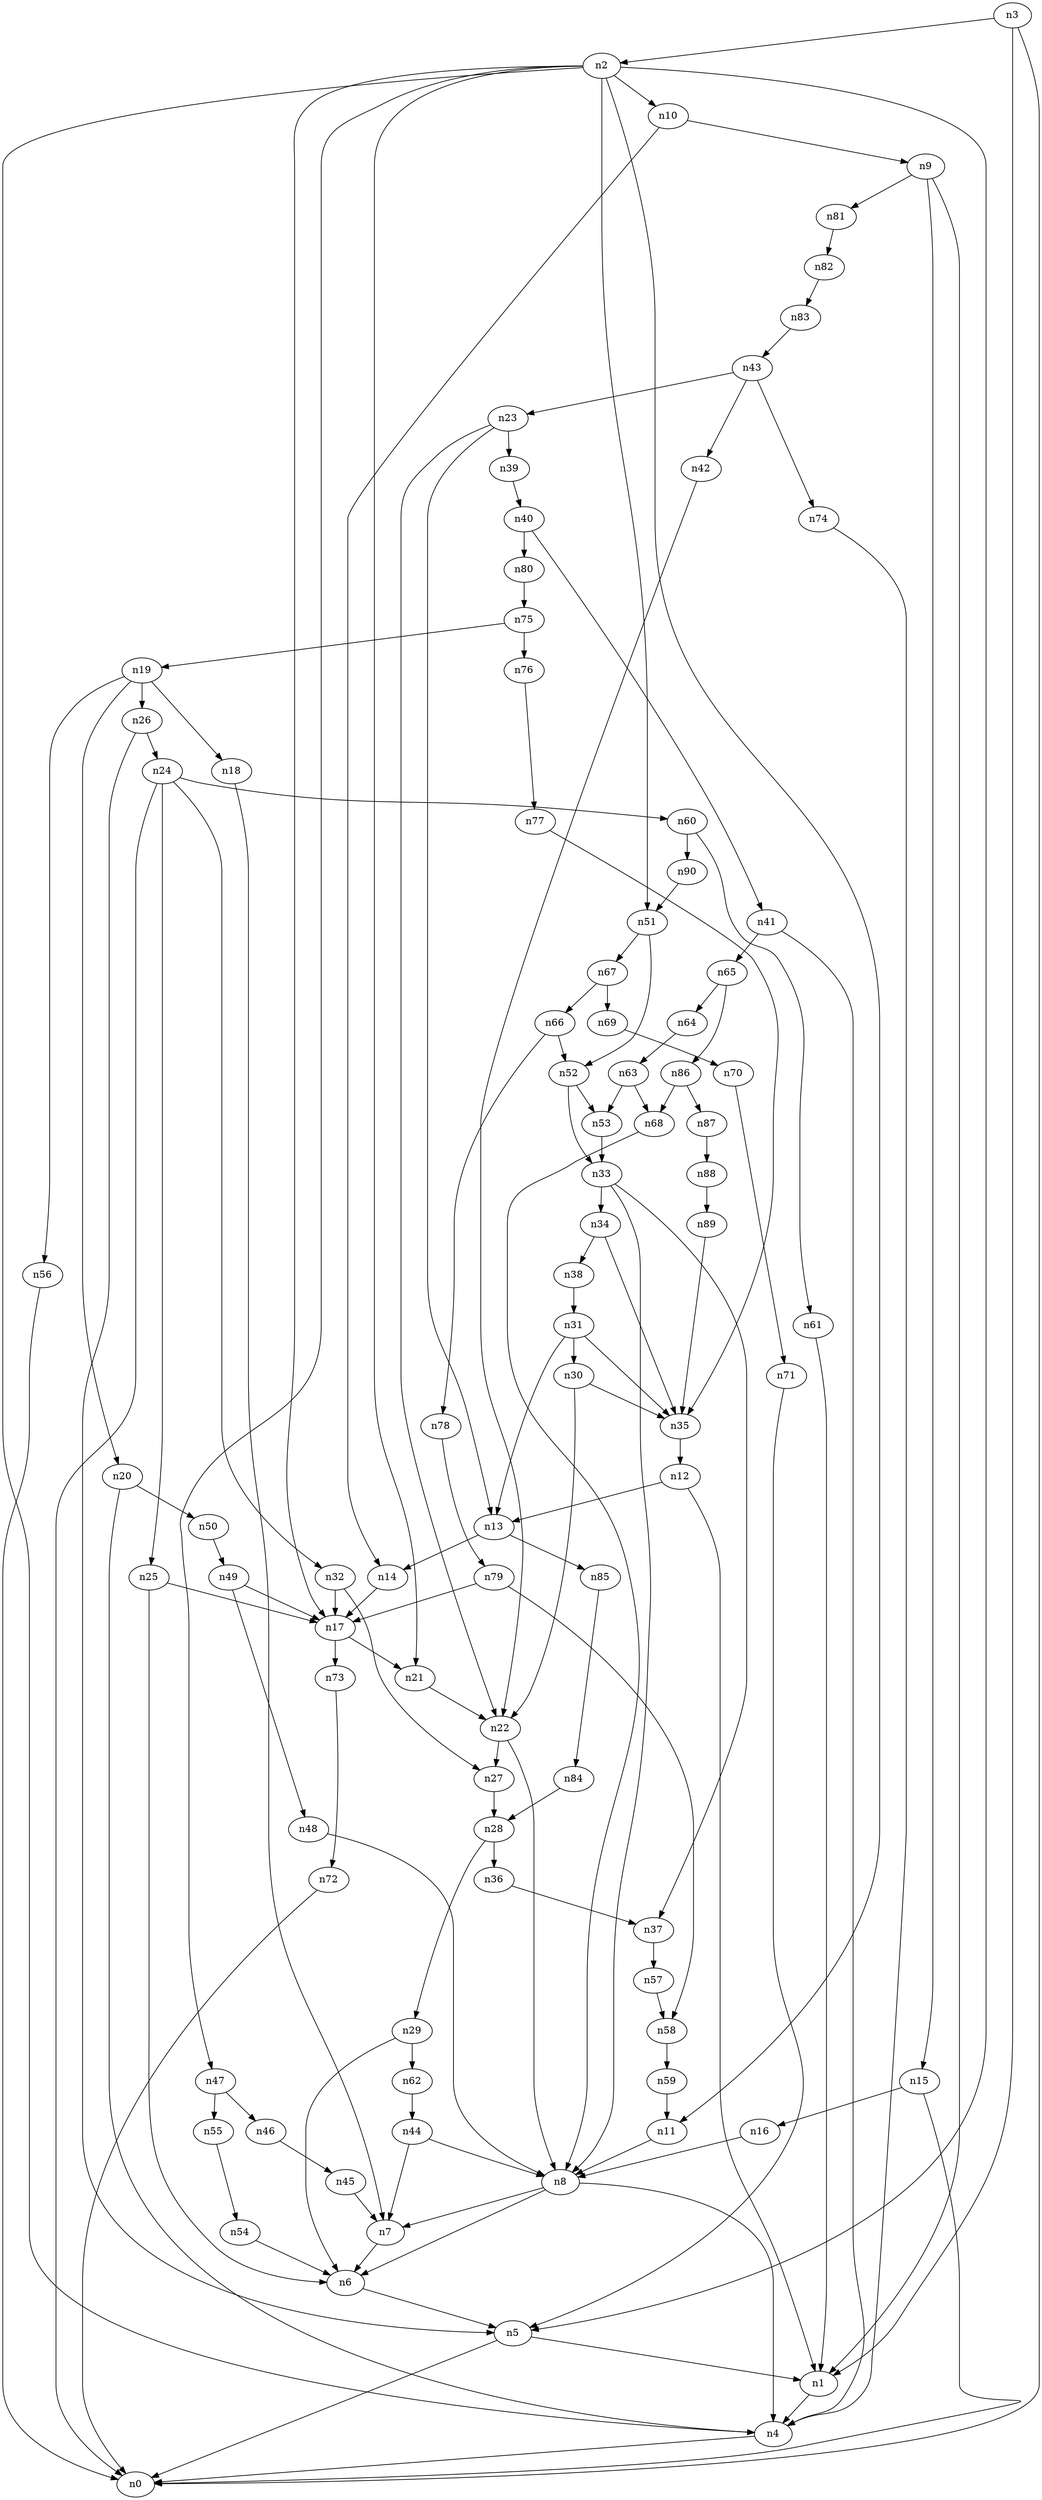 digraph G {
	n1 -> n4	 [_graphml_id=e4];
	n2 -> n4	 [_graphml_id=e7];
	n2 -> n5	 [_graphml_id=e8];
	n2 -> n10	 [_graphml_id=e15];
	n2 -> n11	 [_graphml_id=e16];
	n2 -> n17	 [_graphml_id=e26];
	n2 -> n21	 [_graphml_id=e32];
	n2 -> n47	 [_graphml_id=e75];
	n2 -> n51	 [_graphml_id=e82];
	n3 -> n0	 [_graphml_id=e0];
	n3 -> n1	 [_graphml_id=e3];
	n3 -> n2	 [_graphml_id=e6];
	n4 -> n0	 [_graphml_id=e1];
	n5 -> n0	 [_graphml_id=e2];
	n5 -> n1	 [_graphml_id=e5];
	n6 -> n5	 [_graphml_id=e9];
	n7 -> n6	 [_graphml_id=e10];
	n8 -> n4	 [_graphml_id=e12];
	n8 -> n6	 [_graphml_id=e51];
	n8 -> n7	 [_graphml_id=e11];
	n9 -> n1	 [_graphml_id=e13];
	n9 -> n15	 [_graphml_id=e22];
	n9 -> n81	 [_graphml_id=e131];
	n10 -> n9	 [_graphml_id=e14];
	n10 -> n14	 [_graphml_id=e21];
	n11 -> n8	 [_graphml_id=e17];
	n12 -> n1	 [_graphml_id=e18];
	n12 -> n13	 [_graphml_id=e19];
	n13 -> n14	 [_graphml_id=e20];
	n13 -> n85	 [_graphml_id=e137];
	n14 -> n17	 [_graphml_id=e25];
	n15 -> n0	 [_graphml_id=e27];
	n15 -> n16	 [_graphml_id=e23];
	n16 -> n8	 [_graphml_id=e24];
	n17 -> n21	 [_graphml_id=e41];
	n17 -> n73	 [_graphml_id=e117];
	n18 -> n7	 [_graphml_id=e28];
	n19 -> n18	 [_graphml_id=e29];
	n19 -> n20	 [_graphml_id=e30];
	n19 -> n26	 [_graphml_id=e39];
	n19 -> n56	 [_graphml_id=e89];
	n20 -> n4	 [_graphml_id=e31];
	n20 -> n50	 [_graphml_id=e80];
	n21 -> n22	 [_graphml_id=e33];
	n22 -> n8	 [_graphml_id=e61];
	n22 -> n27	 [_graphml_id=e42];
	n23 -> n13	 [_graphml_id=e35];
	n23 -> n22	 [_graphml_id=e34];
	n23 -> n39	 [_graphml_id=e62];
	n24 -> n0	 [_graphml_id=e36];
	n24 -> n25	 [_graphml_id=e37];
	n24 -> n32	 [_graphml_id=e50];
	n24 -> n60	 [_graphml_id=e96];
	n25 -> n6	 [_graphml_id=e81];
	n25 -> n17	 [_graphml_id=e38];
	n26 -> n5	 [_graphml_id=e120];
	n26 -> n24	 [_graphml_id=e40];
	n27 -> n28	 [_graphml_id=e43];
	n28 -> n29	 [_graphml_id=e44];
	n28 -> n36	 [_graphml_id=e56];
	n29 -> n6	 [_graphml_id=e45];
	n29 -> n62	 [_graphml_id=e99];
	n30 -> n22	 [_graphml_id=e46];
	n30 -> n35	 [_graphml_id=e110];
	n31 -> n13	 [_graphml_id=e48];
	n31 -> n30	 [_graphml_id=e47];
	n31 -> n35	 [_graphml_id=e71];
	n32 -> n17	 [_graphml_id=e91];
	n32 -> n27	 [_graphml_id=e49];
	n33 -> n8	 [_graphml_id=e52];
	n33 -> n34	 [_graphml_id=e53];
	n33 -> n37	 [_graphml_id=e58];
	n34 -> n35	 [_graphml_id=e54];
	n34 -> n38	 [_graphml_id=e60];
	n35 -> n12	 [_graphml_id=e55];
	n36 -> n37	 [_graphml_id=e57];
	n37 -> n57	 [_graphml_id=e92];
	n38 -> n31	 [_graphml_id=e59];
	n39 -> n40	 [_graphml_id=e63];
	n40 -> n41	 [_graphml_id=e64];
	n40 -> n80	 [_graphml_id=e129];
	n41 -> n4	 [_graphml_id=e65];
	n41 -> n65	 [_graphml_id=e104];
	n42 -> n22	 [_graphml_id=e66];
	n43 -> n23	 [_graphml_id=e68];
	n43 -> n42	 [_graphml_id=e67];
	n43 -> n74	 [_graphml_id=e118];
	n44 -> n7	 [_graphml_id=e69];
	n44 -> n8	 [_graphml_id=e70];
	n45 -> n7	 [_graphml_id=e72];
	n46 -> n45	 [_graphml_id=e73];
	n47 -> n46	 [_graphml_id=e74];
	n47 -> n55	 [_graphml_id=e88];
	n48 -> n8	 [_graphml_id=e76];
	n49 -> n17	 [_graphml_id=e78];
	n49 -> n48	 [_graphml_id=e77];
	n50 -> n49	 [_graphml_id=e79];
	n51 -> n52	 [_graphml_id=e83];
	n51 -> n67	 [_graphml_id=e107];
	n52 -> n33	 [_graphml_id=e130];
	n52 -> n53	 [_graphml_id=e84];
	n53 -> n33	 [_graphml_id=e85];
	n54 -> n6	 [_graphml_id=e86];
	n55 -> n54	 [_graphml_id=e87];
	n56 -> n0	 [_graphml_id=e90];
	n57 -> n58	 [_graphml_id=e93];
	n58 -> n59	 [_graphml_id=e94];
	n59 -> n11	 [_graphml_id=e95];
	n60 -> n61	 [_graphml_id=e97];
	n60 -> n90	 [_graphml_id=e145];
	n61 -> n1	 [_graphml_id=e98];
	n62 -> n44	 [_graphml_id=e100];
	n63 -> n53	 [_graphml_id=e101];
	n63 -> n68	 [_graphml_id=e108];
	n64 -> n63	 [_graphml_id=e102];
	n65 -> n64	 [_graphml_id=e103];
	n65 -> n86	 [_graphml_id=e138];
	n66 -> n52	 [_graphml_id=e105];
	n66 -> n78	 [_graphml_id=e125];
	n67 -> n66	 [_graphml_id=e106];
	n67 -> n69	 [_graphml_id=e111];
	n68 -> n8	 [_graphml_id=e109];
	n69 -> n70	 [_graphml_id=e112];
	n70 -> n71	 [_graphml_id=e113];
	n71 -> n5	 [_graphml_id=e114];
	n72 -> n0	 [_graphml_id=e115];
	n73 -> n72	 [_graphml_id=e116];
	n74 -> n4	 [_graphml_id=e119];
	n75 -> n19	 [_graphml_id=e121];
	n75 -> n76	 [_graphml_id=e122];
	n76 -> n77	 [_graphml_id=e123];
	n77 -> n35	 [_graphml_id=e124];
	n78 -> n79	 [_graphml_id=e126];
	n79 -> n17	 [_graphml_id=e127];
	n79 -> n58	 [_graphml_id=e140];
	n80 -> n75	 [_graphml_id=e128];
	n81 -> n82	 [_graphml_id=e132];
	n82 -> n83	 [_graphml_id=e133];
	n83 -> n43	 [_graphml_id=e134];
	n84 -> n28	 [_graphml_id=e135];
	n85 -> n84	 [_graphml_id=e136];
	n86 -> n68	 [_graphml_id=e139];
	n86 -> n87	 [_graphml_id=e141];
	n87 -> n88	 [_graphml_id=e142];
	n88 -> n89	 [_graphml_id=e143];
	n89 -> n35	 [_graphml_id=e144];
	n90 -> n51	 [_graphml_id=e146];
}
